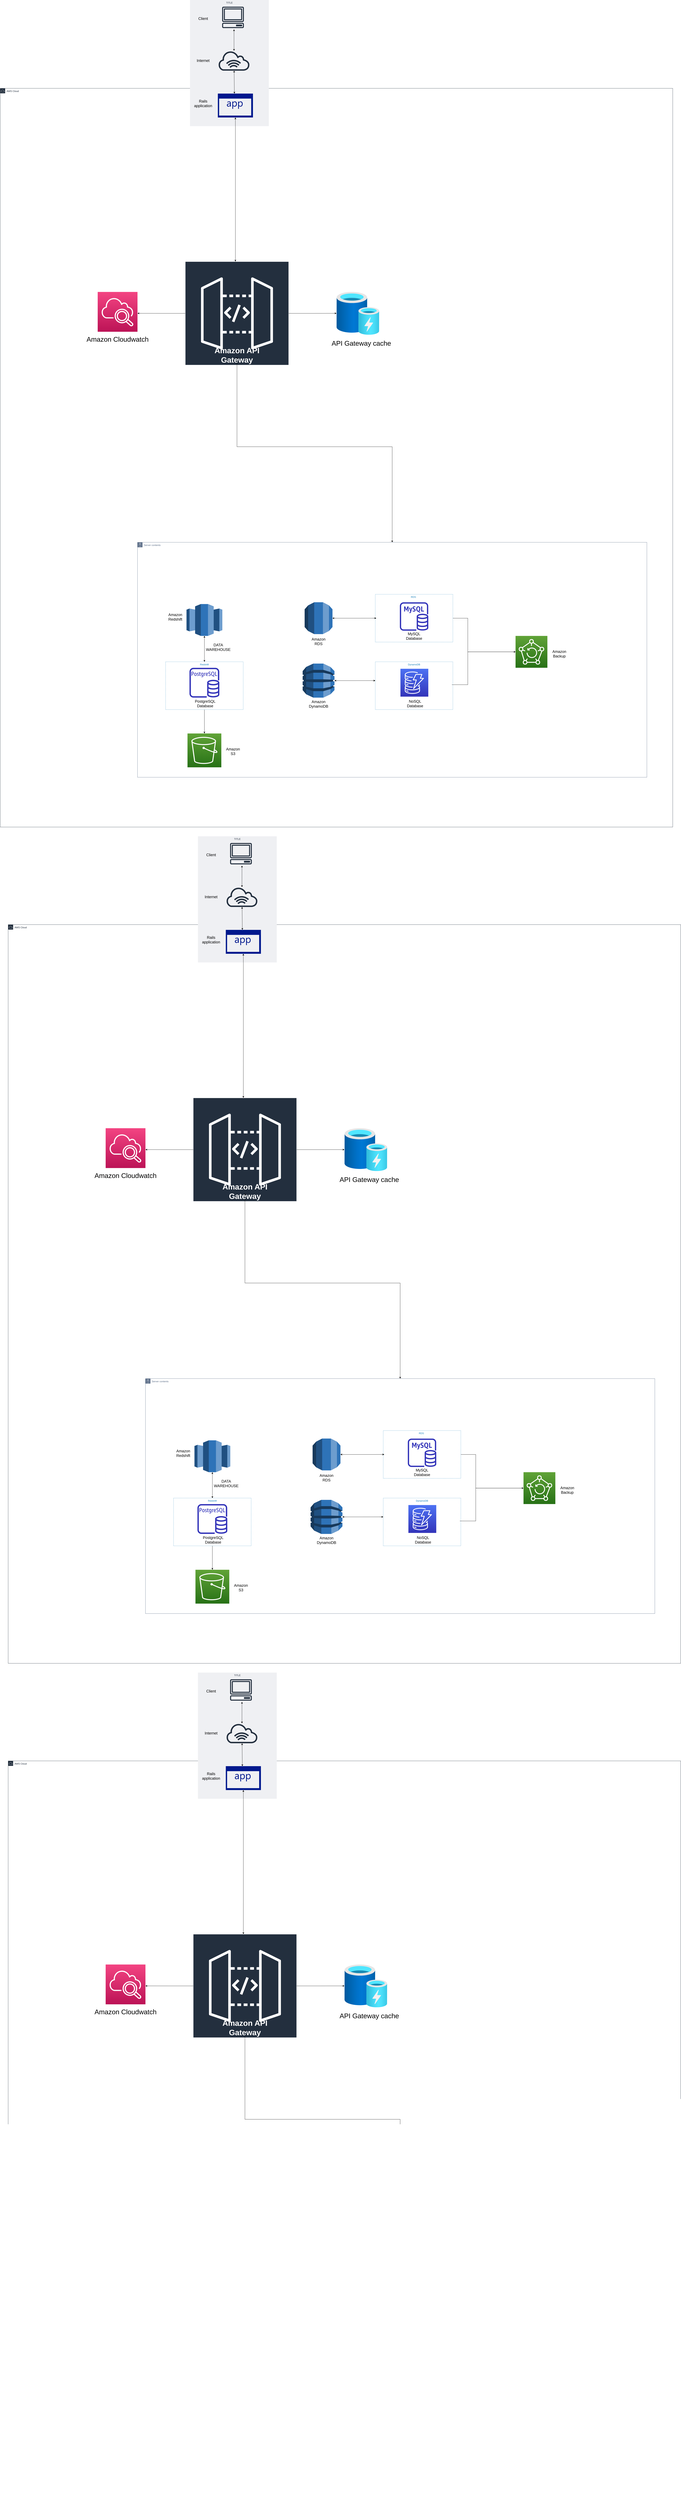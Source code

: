 <mxfile version="13.8.5" type="github"><diagram id="YaHOBKXxfVJwDkdT2YDf" name="Page-1"><mxGraphModel dx="41" dy="450" grid="1" gridSize="10" guides="1" tooltips="1" connect="1" arrows="1" fold="1" page="1" pageScale="1" pageWidth="827" pageHeight="1169" math="0" shadow="0"><root><mxCell id="0"/><mxCell id="1" parent="0"/><mxCell id="-H_PGUzMmgLZW_qs4uAF-2" value="AWS Cloud" style="points=[[0,0],[0.25,0],[0.5,0],[0.75,0],[1,0],[1,0.25],[1,0.5],[1,0.75],[1,1],[0.75,1],[0.5,1],[0.25,1],[0,1],[0,0.75],[0,0.5],[0,0.25]];outlineConnect=0;gradientColor=none;html=1;whiteSpace=wrap;fontSize=12;fontStyle=0;shape=mxgraph.aws4.group;grIcon=mxgraph.aws4.group_aws_cloud;strokeColor=#232F3E;fillColor=none;verticalAlign=top;align=left;spacingLeft=30;fontColor=#232F3E;dashed=0;" parent="1" vertex="1"><mxGeometry x="1110" y="483.65" width="3380" height="3710" as="geometry"/></mxCell><mxCell id="-H_PGUzMmgLZW_qs4uAF-3" value="" style="edgeStyle=orthogonalEdgeStyle;rounded=0;orthogonalLoop=1;jettySize=auto;html=1;startArrow=none;startFill=0;endArrow=classic;endFill=1;fontSize=39;fontColor=#FFFFFF;" parent="1" source="-H_PGUzMmgLZW_qs4uAF-5" edge="1"><mxGeometry relative="1" as="geometry"><mxPoint x="2800" y="1613.65" as="targetPoint"/></mxGeometry></mxCell><mxCell id="-H_PGUzMmgLZW_qs4uAF-4" value="" style="edgeStyle=orthogonalEdgeStyle;rounded=0;orthogonalLoop=1;jettySize=auto;html=1;startArrow=none;startFill=0;endArrow=classic;endFill=1;fontSize=39;fontColor=#FFFFFF;" parent="1" source="-H_PGUzMmgLZW_qs4uAF-5" edge="1"><mxGeometry relative="1" as="geometry"><mxPoint x="1800" y="1613.65" as="targetPoint"/></mxGeometry></mxCell><mxCell id="-H_PGUzMmgLZW_qs4uAF-5" value="Amazon API Gateway" style="outlineConnect=0;fontColor=#232F3E;gradientColor=none;strokeColor=#ffffff;fillColor=#232F3E;dashed=0;verticalLabelPosition=middle;verticalAlign=bottom;align=center;html=1;whiteSpace=wrap;fontSize=10;fontStyle=1;spacing=3;shape=mxgraph.aws4.productIcon;prIcon=mxgraph.aws4.api_gateway;" parent="1" vertex="1"><mxGeometry x="2040.06" y="1353.65" width="519.94" height="520" as="geometry"/></mxCell><mxCell id="-H_PGUzMmgLZW_qs4uAF-6" value="" style="edgeStyle=orthogonalEdgeStyle;rounded=0;orthogonalLoop=1;jettySize=auto;html=1;startArrow=classic;startFill=1;endArrow=classic;endFill=1;fontSize=19;" parent="1" target="-H_PGUzMmgLZW_qs4uAF-7" edge="1"><mxGeometry relative="1" as="geometry"><mxPoint x="2300" y="1833.65" as="sourcePoint"/><mxPoint x="2185" y="2723.65" as="targetPoint"/><Array as="points"><mxPoint x="2300" y="2283.65"/><mxPoint x="3080" y="2283.65"/></Array></mxGeometry></mxCell><mxCell id="-H_PGUzMmgLZW_qs4uAF-7" value="Server contents" style="points=[[0,0],[0.25,0],[0.5,0],[0.75,0],[1,0],[1,0.25],[1,0.5],[1,0.75],[1,1],[0.75,1],[0.5,1],[0.25,1],[0,1],[0,0.75],[0,0.5],[0,0.25]];outlineConnect=0;gradientColor=none;html=1;whiteSpace=wrap;fontSize=12;fontStyle=0;shape=mxgraph.aws4.group;grIcon=mxgraph.aws4.group_on_premise;strokeColor=#5A6C86;fillColor=none;verticalAlign=top;align=left;spacingLeft=30;fontColor=#5A6C86;dashed=0;" parent="1" vertex="1"><mxGeometry x="1800" y="2763.65" width="2560" height="1180" as="geometry"/></mxCell><mxCell id="-H_PGUzMmgLZW_qs4uAF-8" value="" style="edgeStyle=orthogonalEdgeStyle;rounded=0;orthogonalLoop=1;jettySize=auto;html=1;startArrow=none;startFill=0;endArrow=classic;endFill=1;fontSize=19;" parent="1" source="-H_PGUzMmgLZW_qs4uAF-9" edge="1"><mxGeometry relative="1" as="geometry"><mxPoint x="2136.32" y="3723.65" as="targetPoint"/></mxGeometry></mxCell><mxCell id="-H_PGUzMmgLZW_qs4uAF-9" value="Redshift" style="fillColor=none;strokeColor=#147EBA;dashed=1;verticalAlign=top;fontStyle=0;fontColor=#147EBA;" parent="1" vertex="1"><mxGeometry x="1941.32" y="3363.65" width="390" height="240" as="geometry"/></mxCell><mxCell id="-H_PGUzMmgLZW_qs4uAF-10" value="DynamoDB" style="fillColor=none;strokeColor=#147EBA;dashed=1;verticalAlign=top;fontStyle=0;fontColor=#147EBA;" parent="1" vertex="1"><mxGeometry x="2995" y="3363.65" width="390" height="240" as="geometry"/></mxCell><mxCell id="-H_PGUzMmgLZW_qs4uAF-11" value="" style="edgeStyle=orthogonalEdgeStyle;rounded=0;orthogonalLoop=1;jettySize=auto;html=1;startArrow=none;startFill=0;endArrow=none;endFill=0;fontSize=19;" parent="1" source="-H_PGUzMmgLZW_qs4uAF-12" target="-H_PGUzMmgLZW_qs4uAF-34" edge="1"><mxGeometry relative="1" as="geometry"><mxPoint x="3460" y="3313.65" as="targetPoint"/><Array as="points"><mxPoint x="3460" y="3144.65"/><mxPoint x="3460" y="3313.65"/></Array></mxGeometry></mxCell><mxCell id="-H_PGUzMmgLZW_qs4uAF-12" value="RDS  " style="fillColor=none;strokeColor=#147EBA;dashed=1;verticalAlign=top;fontStyle=0;fontColor=#147EBA;" parent="1" vertex="1"><mxGeometry x="2995" y="3024.65" width="390" height="240" as="geometry"/></mxCell><mxCell id="-H_PGUzMmgLZW_qs4uAF-13" value="TITLE" style="fillColor=#EFF0F3;strokeColor=none;dashed=0;verticalAlign=top;fontStyle=0;fontColor=#232F3D;" parent="1" vertex="1"><mxGeometry x="2063.81" y="40" width="396.19" height="633.65" as="geometry"/></mxCell><mxCell id="-H_PGUzMmgLZW_qs4uAF-14" style="edgeStyle=orthogonalEdgeStyle;rounded=0;orthogonalLoop=1;jettySize=auto;html=1;exitX=0.5;exitY=1;exitDx=0;exitDy=0;" parent="1" edge="1"><mxGeometry relative="1" as="geometry"><mxPoint x="1990" y="2457.3" as="sourcePoint"/><mxPoint x="1990" y="2457.3" as="targetPoint"/></mxGeometry></mxCell><mxCell id="-H_PGUzMmgLZW_qs4uAF-15" value="" style="outlineConnect=0;fontColor=#232F3E;gradientColor=none;fillColor=#232F3E;strokeColor=none;dashed=0;verticalLabelPosition=bottom;verticalAlign=top;align=center;html=1;fontSize=12;fontStyle=0;aspect=fixed;pointerEvents=1;shape=mxgraph.aws4.client;" parent="1" vertex="1"><mxGeometry x="2224.93" y="73.65" width="110.13" height="107.31" as="geometry"/></mxCell><mxCell id="-H_PGUzMmgLZW_qs4uAF-16" value="MySQL Database" style="text;html=1;strokeColor=none;fillColor=none;align=center;verticalAlign=middle;whiteSpace=wrap;rounded=0;fontSize=19;" parent="1" vertex="1"><mxGeometry x="3170" y="3224.65" width="40" height="20" as="geometry"/></mxCell><mxCell id="-H_PGUzMmgLZW_qs4uAF-17" value="" style="outlineConnect=0;fontColor=#232F3E;gradientColor=none;fillColor=#3334B9;strokeColor=none;dashed=0;verticalLabelPosition=bottom;verticalAlign=top;align=center;html=1;fontSize=12;fontStyle=0;aspect=fixed;pointerEvents=1;shape=mxgraph.aws4.rds_mysql_instance;" parent="1" vertex="1"><mxGeometry x="3118.5" y="3064.65" width="143" height="143" as="geometry"/></mxCell><mxCell id="-H_PGUzMmgLZW_qs4uAF-18" value="" style="outlineConnect=0;fontColor=#232F3E;gradientColor=#4D72F3;gradientDirection=north;fillColor=#3334B9;strokeColor=#ffffff;dashed=0;verticalLabelPosition=bottom;verticalAlign=top;align=center;html=1;fontSize=12;fontStyle=0;aspect=fixed;shape=mxgraph.aws4.resourceIcon;resIcon=mxgraph.aws4.dynamodb;" parent="1" vertex="1"><mxGeometry x="3121.5" y="3398.65" width="140" height="140" as="geometry"/></mxCell><mxCell id="-H_PGUzMmgLZW_qs4uAF-19" value="" style="edgeStyle=orthogonalEdgeStyle;rounded=0;orthogonalLoop=1;jettySize=auto;html=1;startArrow=classic;startFill=1;fontSize=19;" parent="1" source="-H_PGUzMmgLZW_qs4uAF-20" edge="1"><mxGeometry relative="1" as="geometry"><mxPoint x="2995" y="3458.15" as="targetPoint"/></mxGeometry></mxCell><mxCell id="-H_PGUzMmgLZW_qs4uAF-20" value="" style="outlineConnect=0;dashed=0;verticalLabelPosition=bottom;verticalAlign=top;align=center;html=1;shape=mxgraph.aws3.dynamo_db;fillColor=#2E73B8;gradientColor=none;fontSize=19;" parent="1" vertex="1"><mxGeometry x="2630" y="3372.65" width="160" height="171" as="geometry"/></mxCell><mxCell id="-H_PGUzMmgLZW_qs4uAF-21" value="PostgreSQL Database" style="text;html=1;strokeColor=none;fillColor=none;align=center;verticalAlign=middle;whiteSpace=wrap;rounded=0;fontSize=19;" parent="1" vertex="1"><mxGeometry x="2120" y="3563.65" width="40" height="20" as="geometry"/></mxCell><mxCell id="-H_PGUzMmgLZW_qs4uAF-22" value="Amazon Redshift" style="text;html=1;strokeColor=none;fillColor=none;align=center;verticalAlign=middle;whiteSpace=wrap;rounded=0;fontSize=19;" parent="1" vertex="1"><mxGeometry x="1970" y="3139.15" width="40" as="geometry"/></mxCell><mxCell id="-H_PGUzMmgLZW_qs4uAF-23" value="" style="edgeStyle=orthogonalEdgeStyle;rounded=0;orthogonalLoop=1;jettySize=auto;html=1;startArrow=classic;startFill=1;fontSize=19;entryX=0.5;entryY=0;entryDx=0;entryDy=0;" parent="1" source="-H_PGUzMmgLZW_qs4uAF-24" target="-H_PGUzMmgLZW_qs4uAF-9" edge="1"><mxGeometry relative="1" as="geometry"><Array as="points"/></mxGeometry></mxCell><mxCell id="-H_PGUzMmgLZW_qs4uAF-24" value="" style="outlineConnect=0;dashed=0;verticalLabelPosition=bottom;verticalAlign=top;align=center;html=1;shape=mxgraph.aws3.redshift;fillColor=#2E73B8;gradientColor=none;fontSize=19;" parent="1" vertex="1"><mxGeometry x="2046.32" y="3073.65" width="180" height="160" as="geometry"/></mxCell><mxCell id="-H_PGUzMmgLZW_qs4uAF-25" value="Amazon DynamoDB" style="text;html=1;strokeColor=none;fillColor=none;align=center;verticalAlign=middle;whiteSpace=wrap;rounded=0;fontSize=19;" parent="1" vertex="1"><mxGeometry x="2690" y="3559.15" width="40" height="34.5" as="geometry"/></mxCell><mxCell id="-H_PGUzMmgLZW_qs4uAF-26" value="" style="edgeStyle=orthogonalEdgeStyle;rounded=0;orthogonalLoop=1;jettySize=auto;html=1;startArrow=classic;startFill=1;fontSize=19;" parent="1" source="-H_PGUzMmgLZW_qs4uAF-27" edge="1"><mxGeometry relative="1" as="geometry"><mxPoint x="3000" y="3144.65" as="targetPoint"/></mxGeometry></mxCell><mxCell id="-H_PGUzMmgLZW_qs4uAF-27" value="" style="outlineConnect=0;dashed=0;verticalLabelPosition=bottom;verticalAlign=top;align=center;html=1;shape=mxgraph.aws3.rds;fillColor=#2E73B8;gradientColor=none;fontSize=19;" parent="1" vertex="1"><mxGeometry x="2640" y="3064.65" width="140" height="160" as="geometry"/></mxCell><mxCell id="-H_PGUzMmgLZW_qs4uAF-28" value="Amazon RDS" style="text;html=1;strokeColor=none;fillColor=none;align=center;verticalAlign=middle;whiteSpace=wrap;rounded=0;fontSize=19;" parent="1" vertex="1"><mxGeometry x="2690" y="3244.65" width="40" height="34.5" as="geometry"/></mxCell><mxCell id="-H_PGUzMmgLZW_qs4uAF-29" value="" style="outlineConnect=0;fontColor=#232F3E;gradientColor=none;fillColor=#3334B9;strokeColor=none;dashed=0;verticalLabelPosition=bottom;verticalAlign=top;align=center;html=1;fontSize=12;fontStyle=0;aspect=fixed;pointerEvents=1;shape=mxgraph.aws4.rds_postgresql_instance;" parent="1" vertex="1"><mxGeometry x="2061.32" y="3393.65" width="150" height="150" as="geometry"/></mxCell><mxCell id="-H_PGUzMmgLZW_qs4uAF-30" value="NoSQL Database" style="text;html=1;strokeColor=none;fillColor=none;align=center;verticalAlign=middle;whiteSpace=wrap;rounded=0;fontSize=19;" parent="1" vertex="1"><mxGeometry x="3175" y="3563.65" width="40" height="20" as="geometry"/></mxCell><mxCell id="-H_PGUzMmgLZW_qs4uAF-31" style="edgeStyle=orthogonalEdgeStyle;rounded=0;orthogonalLoop=1;jettySize=auto;html=1;exitX=0.5;exitY=1;exitDx=0;exitDy=0;startArrow=classic;startFill=1;fontSize=19;" parent="1" source="-H_PGUzMmgLZW_qs4uAF-28" target="-H_PGUzMmgLZW_qs4uAF-28" edge="1"><mxGeometry relative="1" as="geometry"/></mxCell><mxCell id="-H_PGUzMmgLZW_qs4uAF-32" value="DATA WAREHOUSE" style="text;html=1;strokeColor=none;fillColor=none;align=center;verticalAlign=middle;whiteSpace=wrap;rounded=0;fontSize=19;" parent="1" vertex="1"><mxGeometry x="2186.32" y="3280.9" width="40" height="20" as="geometry"/></mxCell><mxCell id="-H_PGUzMmgLZW_qs4uAF-33" value="" style="edgeStyle=orthogonalEdgeStyle;rounded=0;orthogonalLoop=1;jettySize=auto;html=1;startArrow=classic;startFill=1;fontSize=19;endArrow=none;endFill=0;" parent="1" source="-H_PGUzMmgLZW_qs4uAF-34" edge="1"><mxGeometry relative="1" as="geometry"><mxPoint x="3380" y="3478.65" as="targetPoint"/><Array as="points"><mxPoint x="3460" y="3313.65"/><mxPoint x="3460" y="3478.65"/></Array></mxGeometry></mxCell><mxCell id="-H_PGUzMmgLZW_qs4uAF-34" value="" style="outlineConnect=0;fontColor=#232F3E;gradientColor=#60A337;gradientDirection=north;fillColor=#277116;strokeColor=#ffffff;dashed=0;verticalLabelPosition=bottom;verticalAlign=top;align=center;html=1;fontSize=12;fontStyle=0;aspect=fixed;shape=mxgraph.aws4.resourceIcon;resIcon=mxgraph.aws4.backup;" parent="1" vertex="1"><mxGeometry x="3700" y="3233.65" width="160" height="160" as="geometry"/></mxCell><mxCell id="-H_PGUzMmgLZW_qs4uAF-35" value="" style="outlineConnect=0;fontColor=#232F3E;gradientColor=#60A337;gradientDirection=north;fillColor=#277116;strokeColor=#ffffff;dashed=0;verticalLabelPosition=bottom;verticalAlign=top;align=center;html=1;fontSize=12;fontStyle=0;aspect=fixed;shape=mxgraph.aws4.resourceIcon;resIcon=mxgraph.aws4.s3;" parent="1" vertex="1"><mxGeometry x="2051.32" y="3723.65" width="170" height="170" as="geometry"/></mxCell><mxCell id="-H_PGUzMmgLZW_qs4uAF-36" value="Amazon Backup" style="text;html=1;strokeColor=none;fillColor=none;align=center;verticalAlign=middle;whiteSpace=wrap;rounded=0;fontSize=19;" parent="1" vertex="1"><mxGeometry x="3900" y="3313.65" width="40" height="20" as="geometry"/></mxCell><mxCell id="-H_PGUzMmgLZW_qs4uAF-37" value="Amazon S3" style="text;html=1;strokeColor=none;fillColor=none;align=center;verticalAlign=middle;whiteSpace=wrap;rounded=0;fontSize=19;" parent="1" vertex="1"><mxGeometry x="2260" y="3803.65" width="40" height="20" as="geometry"/></mxCell><mxCell id="-H_PGUzMmgLZW_qs4uAF-38" style="edgeStyle=orthogonalEdgeStyle;rounded=0;orthogonalLoop=1;jettySize=auto;html=1;exitX=0.5;exitY=1;exitDx=0;exitDy=0;startArrow=none;startFill=0;endArrow=classic;endFill=1;fontSize=19;" parent="1" source="-H_PGUzMmgLZW_qs4uAF-37" target="-H_PGUzMmgLZW_qs4uAF-37" edge="1"><mxGeometry relative="1" as="geometry"/></mxCell><mxCell id="-H_PGUzMmgLZW_qs4uAF-39" value="Client" style="text;html=1;strokeColor=none;fillColor=none;align=center;verticalAlign=middle;whiteSpace=wrap;rounded=0;fontSize=19;" parent="1" vertex="1"><mxGeometry x="2110" y="123.65" width="40" height="20" as="geometry"/></mxCell><mxCell id="-H_PGUzMmgLZW_qs4uAF-40" style="edgeStyle=orthogonalEdgeStyle;rounded=0;orthogonalLoop=1;jettySize=auto;html=1;exitX=0.5;exitY=1;exitDx=0;exitDy=0;" parent="1" source="-H_PGUzMmgLZW_qs4uAF-39" target="-H_PGUzMmgLZW_qs4uAF-39" edge="1"><mxGeometry relative="1" as="geometry"/></mxCell><mxCell id="-H_PGUzMmgLZW_qs4uAF-41" value="" style="edgeStyle=orthogonalEdgeStyle;rounded=0;orthogonalLoop=1;jettySize=auto;html=1;startArrow=classic;startFill=1;endArrow=classic;endFill=1;fontSize=19;" parent="1" source="-H_PGUzMmgLZW_qs4uAF-42" edge="1"><mxGeometry relative="1" as="geometry"><mxPoint x="2292" y="1353.65" as="targetPoint"/></mxGeometry></mxCell><mxCell id="-H_PGUzMmgLZW_qs4uAF-42" value="" style="aspect=fixed;pointerEvents=1;shadow=0;dashed=0;html=1;strokeColor=none;labelPosition=center;verticalLabelPosition=bottom;verticalAlign=top;align=center;fillColor=#00188D;shape=mxgraph.mscae.enterprise.application" parent="1" vertex="1"><mxGeometry x="2203.81" y="510" width="176.47" height="120" as="geometry"/></mxCell><mxCell id="-H_PGUzMmgLZW_qs4uAF-43" value="" style="outlineConnect=0;fontColor=#232F3E;gradientColor=none;fillColor=#232F3E;strokeColor=none;dashed=0;verticalLabelPosition=bottom;verticalAlign=top;align=center;html=1;fontSize=12;fontStyle=0;aspect=fixed;pointerEvents=1;shape=mxgraph.aws4.internet_alt1;" parent="1" vertex="1"><mxGeometry x="2203.81" y="295" width="162.51" height="100" as="geometry"/></mxCell><mxCell id="-H_PGUzMmgLZW_qs4uAF-44" value="" style="endArrow=classic;startArrow=classic;html=1;fontSize=19;" parent="1" source="-H_PGUzMmgLZW_qs4uAF-43" edge="1"><mxGeometry width="50" height="50" relative="1" as="geometry"><mxPoint x="2220" y="260" as="sourcePoint"/><mxPoint x="2285.065" y="187.31" as="targetPoint"/></mxGeometry></mxCell><mxCell id="-H_PGUzMmgLZW_qs4uAF-45" value="" style="endArrow=classic;startArrow=classic;html=1;fontSize=19;" parent="1" target="-H_PGUzMmgLZW_qs4uAF-43" edge="1"><mxGeometry width="50" height="50" relative="1" as="geometry"><mxPoint x="2287" y="510" as="sourcePoint"/><mxPoint x="2310" y="420" as="targetPoint"/></mxGeometry></mxCell><mxCell id="-H_PGUzMmgLZW_qs4uAF-46" value="Internet" style="text;html=1;strokeColor=none;fillColor=none;align=center;verticalAlign=middle;whiteSpace=wrap;rounded=0;fontSize=19;" parent="1" vertex="1"><mxGeometry x="2110" y="335" width="40" height="20" as="geometry"/></mxCell><mxCell id="-H_PGUzMmgLZW_qs4uAF-47" value="Rails application" style="text;html=1;strokeColor=none;fillColor=none;align=center;verticalAlign=middle;whiteSpace=wrap;rounded=0;fontSize=19;" parent="1" vertex="1"><mxGeometry x="2110" y="550" width="40" height="20" as="geometry"/></mxCell><mxCell id="-H_PGUzMmgLZW_qs4uAF-48" value="Amazon API Gateway" style="text;html=1;align=center;verticalAlign=middle;whiteSpace=wrap;rounded=0;fontSize=39;fontStyle=1;fontColor=#FFFFFF;" parent="1" vertex="1"><mxGeometry x="2120" y="1813.65" width="360" height="20" as="geometry"/></mxCell><mxCell id="-H_PGUzMmgLZW_qs4uAF-49" value="" style="aspect=fixed;html=1;points=[];align=center;image;fontSize=12;image=img/lib/azure2/general/Cache.svg;" parent="1" vertex="1"><mxGeometry x="2800" y="1506.15" width="215" height="215" as="geometry"/></mxCell><mxCell id="-H_PGUzMmgLZW_qs4uAF-50" value="" style="outlineConnect=0;fontColor=#232F3E;gradientColor=#F34482;gradientDirection=north;fillColor=#BC1356;strokeColor=#ffffff;dashed=0;verticalLabelPosition=bottom;verticalAlign=top;align=center;html=1;fontSize=12;fontStyle=0;aspect=fixed;shape=mxgraph.aws4.resourceIcon;resIcon=mxgraph.aws4.cloudwatch_2;" parent="1" vertex="1"><mxGeometry x="1600" y="1506.15" width="200" height="200" as="geometry"/></mxCell><mxCell id="-H_PGUzMmgLZW_qs4uAF-51" value="&lt;font color=&quot;#000000&quot; style=&quot;font-size: 34px;&quot;&gt;API Gateway cache&lt;/font&gt;" style="text;html=1;strokeColor=none;fillColor=none;align=center;verticalAlign=middle;whiteSpace=wrap;rounded=0;fontSize=34;fontColor=#FFFFFF;" parent="1" vertex="1"><mxGeometry x="2760" y="1753.65" width="330" height="20" as="geometry"/></mxCell><mxCell id="-H_PGUzMmgLZW_qs4uAF-52" value="&lt;font color=&quot;#000000&quot;&gt;Amazon Cloudwatch&lt;/font&gt;" style="text;html=1;strokeColor=none;fillColor=none;align=center;verticalAlign=middle;whiteSpace=wrap;rounded=0;fontSize=34;fontColor=#FFFFFF;" parent="1" vertex="1"><mxGeometry x="1535" y="1733.65" width="330" height="20" as="geometry"/></mxCell><mxCell id="-H_PGUzMmgLZW_qs4uAF-53" value="AWS Cloud" style="points=[[0,0],[0.25,0],[0.5,0],[0.75,0],[1,0],[1,0.25],[1,0.5],[1,0.75],[1,1],[0.75,1],[0.5,1],[0.25,1],[0,1],[0,0.75],[0,0.5],[0,0.25]];outlineConnect=0;gradientColor=none;html=1;whiteSpace=wrap;fontSize=12;fontStyle=0;shape=mxgraph.aws4.group;grIcon=mxgraph.aws4.group_aws_cloud;strokeColor=#232F3E;fillColor=none;verticalAlign=top;align=left;spacingLeft=30;fontColor=#232F3E;dashed=0;" parent="1" vertex="1"><mxGeometry x="1150" y="4683.65" width="3380" height="3710" as="geometry"/></mxCell><mxCell id="-H_PGUzMmgLZW_qs4uAF-54" value="" style="edgeStyle=orthogonalEdgeStyle;rounded=0;orthogonalLoop=1;jettySize=auto;html=1;startArrow=none;startFill=0;endArrow=classic;endFill=1;fontSize=39;fontColor=#FFFFFF;" parent="1" source="-H_PGUzMmgLZW_qs4uAF-56" edge="1"><mxGeometry relative="1" as="geometry"><mxPoint x="2840" y="5813.65" as="targetPoint"/></mxGeometry></mxCell><mxCell id="-H_PGUzMmgLZW_qs4uAF-55" value="" style="edgeStyle=orthogonalEdgeStyle;rounded=0;orthogonalLoop=1;jettySize=auto;html=1;startArrow=none;startFill=0;endArrow=classic;endFill=1;fontSize=39;fontColor=#FFFFFF;" parent="1" source="-H_PGUzMmgLZW_qs4uAF-56" edge="1"><mxGeometry relative="1" as="geometry"><mxPoint x="1840" y="5813.65" as="targetPoint"/></mxGeometry></mxCell><mxCell id="-H_PGUzMmgLZW_qs4uAF-56" value="Amazon API Gateway" style="outlineConnect=0;fontColor=#232F3E;gradientColor=none;strokeColor=#ffffff;fillColor=#232F3E;dashed=0;verticalLabelPosition=middle;verticalAlign=bottom;align=center;html=1;whiteSpace=wrap;fontSize=10;fontStyle=1;spacing=3;shape=mxgraph.aws4.productIcon;prIcon=mxgraph.aws4.api_gateway;" parent="1" vertex="1"><mxGeometry x="2080.06" y="5553.65" width="519.94" height="520" as="geometry"/></mxCell><mxCell id="-H_PGUzMmgLZW_qs4uAF-57" value="" style="edgeStyle=orthogonalEdgeStyle;rounded=0;orthogonalLoop=1;jettySize=auto;html=1;startArrow=classic;startFill=1;endArrow=classic;endFill=1;fontSize=19;" parent="1" target="-H_PGUzMmgLZW_qs4uAF-58" edge="1"><mxGeometry relative="1" as="geometry"><mxPoint x="2340" y="6033.65" as="sourcePoint"/><mxPoint x="2225" y="6923.65" as="targetPoint"/><Array as="points"><mxPoint x="2340" y="6483.65"/><mxPoint x="3120" y="6483.65"/></Array></mxGeometry></mxCell><mxCell id="-H_PGUzMmgLZW_qs4uAF-58" value="Server contents" style="points=[[0,0],[0.25,0],[0.5,0],[0.75,0],[1,0],[1,0.25],[1,0.5],[1,0.75],[1,1],[0.75,1],[0.5,1],[0.25,1],[0,1],[0,0.75],[0,0.5],[0,0.25]];outlineConnect=0;gradientColor=none;html=1;whiteSpace=wrap;fontSize=12;fontStyle=0;shape=mxgraph.aws4.group;grIcon=mxgraph.aws4.group_on_premise;strokeColor=#5A6C86;fillColor=none;verticalAlign=top;align=left;spacingLeft=30;fontColor=#5A6C86;dashed=0;" parent="1" vertex="1"><mxGeometry x="1840" y="6963.65" width="2560" height="1180" as="geometry"/></mxCell><mxCell id="-H_PGUzMmgLZW_qs4uAF-59" value="" style="edgeStyle=orthogonalEdgeStyle;rounded=0;orthogonalLoop=1;jettySize=auto;html=1;startArrow=none;startFill=0;endArrow=classic;endFill=1;fontSize=19;" parent="1" source="-H_PGUzMmgLZW_qs4uAF-60" edge="1"><mxGeometry relative="1" as="geometry"><mxPoint x="2176.32" y="7923.65" as="targetPoint"/></mxGeometry></mxCell><mxCell id="-H_PGUzMmgLZW_qs4uAF-60" value="Redshift" style="fillColor=none;strokeColor=#147EBA;dashed=1;verticalAlign=top;fontStyle=0;fontColor=#147EBA;" parent="1" vertex="1"><mxGeometry x="1981.32" y="7563.65" width="390" height="240" as="geometry"/></mxCell><mxCell id="-H_PGUzMmgLZW_qs4uAF-61" value="DynamoDB" style="fillColor=none;strokeColor=#147EBA;dashed=1;verticalAlign=top;fontStyle=0;fontColor=#147EBA;" parent="1" vertex="1"><mxGeometry x="3035" y="7563.65" width="390" height="240" as="geometry"/></mxCell><mxCell id="-H_PGUzMmgLZW_qs4uAF-62" value="" style="edgeStyle=orthogonalEdgeStyle;rounded=0;orthogonalLoop=1;jettySize=auto;html=1;startArrow=none;startFill=0;endArrow=none;endFill=0;fontSize=19;" parent="1" source="-H_PGUzMmgLZW_qs4uAF-63" target="-H_PGUzMmgLZW_qs4uAF-85" edge="1"><mxGeometry relative="1" as="geometry"><mxPoint x="3500" y="7513.65" as="targetPoint"/><Array as="points"><mxPoint x="3500" y="7344.65"/><mxPoint x="3500" y="7513.65"/></Array></mxGeometry></mxCell><mxCell id="-H_PGUzMmgLZW_qs4uAF-63" value="RDS  " style="fillColor=none;strokeColor=#147EBA;dashed=1;verticalAlign=top;fontStyle=0;fontColor=#147EBA;" parent="1" vertex="1"><mxGeometry x="3035" y="7224.65" width="390" height="240" as="geometry"/></mxCell><mxCell id="-H_PGUzMmgLZW_qs4uAF-64" value="TITLE" style="fillColor=#EFF0F3;strokeColor=none;dashed=0;verticalAlign=top;fontStyle=0;fontColor=#232F3D;" parent="1" vertex="1"><mxGeometry x="2103.81" y="4240" width="396.19" height="633.65" as="geometry"/></mxCell><mxCell id="-H_PGUzMmgLZW_qs4uAF-65" style="edgeStyle=orthogonalEdgeStyle;rounded=0;orthogonalLoop=1;jettySize=auto;html=1;exitX=0.5;exitY=1;exitDx=0;exitDy=0;" parent="1" edge="1"><mxGeometry relative="1" as="geometry"><mxPoint x="2030" y="6657.3" as="sourcePoint"/><mxPoint x="2030" y="6657.3" as="targetPoint"/></mxGeometry></mxCell><mxCell id="-H_PGUzMmgLZW_qs4uAF-66" value="" style="outlineConnect=0;fontColor=#232F3E;gradientColor=none;fillColor=#232F3E;strokeColor=none;dashed=0;verticalLabelPosition=bottom;verticalAlign=top;align=center;html=1;fontSize=12;fontStyle=0;aspect=fixed;pointerEvents=1;shape=mxgraph.aws4.client;" parent="1" vertex="1"><mxGeometry x="2264.93" y="4273.65" width="110.13" height="107.31" as="geometry"/></mxCell><mxCell id="-H_PGUzMmgLZW_qs4uAF-67" value="MySQL Database" style="text;html=1;strokeColor=none;fillColor=none;align=center;verticalAlign=middle;whiteSpace=wrap;rounded=0;fontSize=19;" parent="1" vertex="1"><mxGeometry x="3210" y="7424.65" width="40" height="20" as="geometry"/></mxCell><mxCell id="-H_PGUzMmgLZW_qs4uAF-68" value="" style="outlineConnect=0;fontColor=#232F3E;gradientColor=none;fillColor=#3334B9;strokeColor=none;dashed=0;verticalLabelPosition=bottom;verticalAlign=top;align=center;html=1;fontSize=12;fontStyle=0;aspect=fixed;pointerEvents=1;shape=mxgraph.aws4.rds_mysql_instance;" parent="1" vertex="1"><mxGeometry x="3158.5" y="7264.65" width="143" height="143" as="geometry"/></mxCell><mxCell id="-H_PGUzMmgLZW_qs4uAF-69" value="" style="outlineConnect=0;fontColor=#232F3E;gradientColor=#4D72F3;gradientDirection=north;fillColor=#3334B9;strokeColor=#ffffff;dashed=0;verticalLabelPosition=bottom;verticalAlign=top;align=center;html=1;fontSize=12;fontStyle=0;aspect=fixed;shape=mxgraph.aws4.resourceIcon;resIcon=mxgraph.aws4.dynamodb;" parent="1" vertex="1"><mxGeometry x="3161.5" y="7598.65" width="140" height="140" as="geometry"/></mxCell><mxCell id="-H_PGUzMmgLZW_qs4uAF-70" value="" style="edgeStyle=orthogonalEdgeStyle;rounded=0;orthogonalLoop=1;jettySize=auto;html=1;startArrow=classic;startFill=1;fontSize=19;" parent="1" source="-H_PGUzMmgLZW_qs4uAF-71" edge="1"><mxGeometry relative="1" as="geometry"><mxPoint x="3035" y="7658.15" as="targetPoint"/></mxGeometry></mxCell><mxCell id="-H_PGUzMmgLZW_qs4uAF-71" value="" style="outlineConnect=0;dashed=0;verticalLabelPosition=bottom;verticalAlign=top;align=center;html=1;shape=mxgraph.aws3.dynamo_db;fillColor=#2E73B8;gradientColor=none;fontSize=19;" parent="1" vertex="1"><mxGeometry x="2670" y="7572.65" width="160" height="171" as="geometry"/></mxCell><mxCell id="-H_PGUzMmgLZW_qs4uAF-72" value="PostgreSQL Database" style="text;html=1;strokeColor=none;fillColor=none;align=center;verticalAlign=middle;whiteSpace=wrap;rounded=0;fontSize=19;" parent="1" vertex="1"><mxGeometry x="2160" y="7763.65" width="40" height="20" as="geometry"/></mxCell><mxCell id="-H_PGUzMmgLZW_qs4uAF-73" value="Amazon Redshift" style="text;html=1;strokeColor=none;fillColor=none;align=center;verticalAlign=middle;whiteSpace=wrap;rounded=0;fontSize=19;" parent="1" vertex="1"><mxGeometry x="2010" y="7339.15" width="40" as="geometry"/></mxCell><mxCell id="-H_PGUzMmgLZW_qs4uAF-74" value="" style="edgeStyle=orthogonalEdgeStyle;rounded=0;orthogonalLoop=1;jettySize=auto;html=1;startArrow=classic;startFill=1;fontSize=19;entryX=0.5;entryY=0;entryDx=0;entryDy=0;" parent="1" source="-H_PGUzMmgLZW_qs4uAF-75" target="-H_PGUzMmgLZW_qs4uAF-60" edge="1"><mxGeometry relative="1" as="geometry"><Array as="points"/></mxGeometry></mxCell><mxCell id="-H_PGUzMmgLZW_qs4uAF-75" value="" style="outlineConnect=0;dashed=0;verticalLabelPosition=bottom;verticalAlign=top;align=center;html=1;shape=mxgraph.aws3.redshift;fillColor=#2E73B8;gradientColor=none;fontSize=19;" parent="1" vertex="1"><mxGeometry x="2086.32" y="7273.65" width="180" height="160" as="geometry"/></mxCell><mxCell id="-H_PGUzMmgLZW_qs4uAF-76" value="Amazon DynamoDB" style="text;html=1;strokeColor=none;fillColor=none;align=center;verticalAlign=middle;whiteSpace=wrap;rounded=0;fontSize=19;" parent="1" vertex="1"><mxGeometry x="2730" y="7759.15" width="40" height="34.5" as="geometry"/></mxCell><mxCell id="-H_PGUzMmgLZW_qs4uAF-77" value="" style="edgeStyle=orthogonalEdgeStyle;rounded=0;orthogonalLoop=1;jettySize=auto;html=1;startArrow=classic;startFill=1;fontSize=19;" parent="1" source="-H_PGUzMmgLZW_qs4uAF-78" edge="1"><mxGeometry relative="1" as="geometry"><mxPoint x="3040" y="7344.65" as="targetPoint"/></mxGeometry></mxCell><mxCell id="-H_PGUzMmgLZW_qs4uAF-78" value="" style="outlineConnect=0;dashed=0;verticalLabelPosition=bottom;verticalAlign=top;align=center;html=1;shape=mxgraph.aws3.rds;fillColor=#2E73B8;gradientColor=none;fontSize=19;" parent="1" vertex="1"><mxGeometry x="2680" y="7264.65" width="140" height="160" as="geometry"/></mxCell><mxCell id="-H_PGUzMmgLZW_qs4uAF-79" value="Amazon RDS" style="text;html=1;strokeColor=none;fillColor=none;align=center;verticalAlign=middle;whiteSpace=wrap;rounded=0;fontSize=19;" parent="1" vertex="1"><mxGeometry x="2730" y="7444.65" width="40" height="34.5" as="geometry"/></mxCell><mxCell id="-H_PGUzMmgLZW_qs4uAF-80" value="" style="outlineConnect=0;fontColor=#232F3E;gradientColor=none;fillColor=#3334B9;strokeColor=none;dashed=0;verticalLabelPosition=bottom;verticalAlign=top;align=center;html=1;fontSize=12;fontStyle=0;aspect=fixed;pointerEvents=1;shape=mxgraph.aws4.rds_postgresql_instance;" parent="1" vertex="1"><mxGeometry x="2101.32" y="7593.65" width="150" height="150" as="geometry"/></mxCell><mxCell id="-H_PGUzMmgLZW_qs4uAF-81" value="NoSQL Database" style="text;html=1;strokeColor=none;fillColor=none;align=center;verticalAlign=middle;whiteSpace=wrap;rounded=0;fontSize=19;" parent="1" vertex="1"><mxGeometry x="3215" y="7763.65" width="40" height="20" as="geometry"/></mxCell><mxCell id="-H_PGUzMmgLZW_qs4uAF-82" style="edgeStyle=orthogonalEdgeStyle;rounded=0;orthogonalLoop=1;jettySize=auto;html=1;exitX=0.5;exitY=1;exitDx=0;exitDy=0;startArrow=classic;startFill=1;fontSize=19;" parent="1" source="-H_PGUzMmgLZW_qs4uAF-79" target="-H_PGUzMmgLZW_qs4uAF-79" edge="1"><mxGeometry relative="1" as="geometry"/></mxCell><mxCell id="-H_PGUzMmgLZW_qs4uAF-83" value="DATA WAREHOUSE" style="text;html=1;strokeColor=none;fillColor=none;align=center;verticalAlign=middle;whiteSpace=wrap;rounded=0;fontSize=19;" parent="1" vertex="1"><mxGeometry x="2226.32" y="7480.9" width="40" height="20" as="geometry"/></mxCell><mxCell id="-H_PGUzMmgLZW_qs4uAF-84" value="" style="edgeStyle=orthogonalEdgeStyle;rounded=0;orthogonalLoop=1;jettySize=auto;html=1;startArrow=classic;startFill=1;fontSize=19;endArrow=none;endFill=0;" parent="1" source="-H_PGUzMmgLZW_qs4uAF-85" edge="1"><mxGeometry relative="1" as="geometry"><mxPoint x="3420" y="7678.65" as="targetPoint"/><Array as="points"><mxPoint x="3500" y="7513.65"/><mxPoint x="3500" y="7678.65"/></Array></mxGeometry></mxCell><mxCell id="-H_PGUzMmgLZW_qs4uAF-85" value="" style="outlineConnect=0;fontColor=#232F3E;gradientColor=#60A337;gradientDirection=north;fillColor=#277116;strokeColor=#ffffff;dashed=0;verticalLabelPosition=bottom;verticalAlign=top;align=center;html=1;fontSize=12;fontStyle=0;aspect=fixed;shape=mxgraph.aws4.resourceIcon;resIcon=mxgraph.aws4.backup;" parent="1" vertex="1"><mxGeometry x="3740" y="7433.65" width="160" height="160" as="geometry"/></mxCell><mxCell id="-H_PGUzMmgLZW_qs4uAF-86" value="" style="outlineConnect=0;fontColor=#232F3E;gradientColor=#60A337;gradientDirection=north;fillColor=#277116;strokeColor=#ffffff;dashed=0;verticalLabelPosition=bottom;verticalAlign=top;align=center;html=1;fontSize=12;fontStyle=0;aspect=fixed;shape=mxgraph.aws4.resourceIcon;resIcon=mxgraph.aws4.s3;" parent="1" vertex="1"><mxGeometry x="2091.32" y="7923.65" width="170" height="170" as="geometry"/></mxCell><mxCell id="-H_PGUzMmgLZW_qs4uAF-87" value="Amazon Backup" style="text;html=1;strokeColor=none;fillColor=none;align=center;verticalAlign=middle;whiteSpace=wrap;rounded=0;fontSize=19;" parent="1" vertex="1"><mxGeometry x="3940" y="7513.65" width="40" height="20" as="geometry"/></mxCell><mxCell id="-H_PGUzMmgLZW_qs4uAF-88" value="Amazon S3" style="text;html=1;strokeColor=none;fillColor=none;align=center;verticalAlign=middle;whiteSpace=wrap;rounded=0;fontSize=19;" parent="1" vertex="1"><mxGeometry x="2300" y="8003.65" width="40" height="20" as="geometry"/></mxCell><mxCell id="-H_PGUzMmgLZW_qs4uAF-89" style="edgeStyle=orthogonalEdgeStyle;rounded=0;orthogonalLoop=1;jettySize=auto;html=1;exitX=0.5;exitY=1;exitDx=0;exitDy=0;startArrow=none;startFill=0;endArrow=classic;endFill=1;fontSize=19;" parent="1" source="-H_PGUzMmgLZW_qs4uAF-88" target="-H_PGUzMmgLZW_qs4uAF-88" edge="1"><mxGeometry relative="1" as="geometry"/></mxCell><mxCell id="-H_PGUzMmgLZW_qs4uAF-90" value="Client" style="text;html=1;strokeColor=none;fillColor=none;align=center;verticalAlign=middle;whiteSpace=wrap;rounded=0;fontSize=19;" parent="1" vertex="1"><mxGeometry x="2150" y="4323.65" width="40" height="20" as="geometry"/></mxCell><mxCell id="-H_PGUzMmgLZW_qs4uAF-91" style="edgeStyle=orthogonalEdgeStyle;rounded=0;orthogonalLoop=1;jettySize=auto;html=1;exitX=0.5;exitY=1;exitDx=0;exitDy=0;" parent="1" source="-H_PGUzMmgLZW_qs4uAF-90" target="-H_PGUzMmgLZW_qs4uAF-90" edge="1"><mxGeometry relative="1" as="geometry"/></mxCell><mxCell id="-H_PGUzMmgLZW_qs4uAF-92" value="" style="edgeStyle=orthogonalEdgeStyle;rounded=0;orthogonalLoop=1;jettySize=auto;html=1;startArrow=classic;startFill=1;endArrow=classic;endFill=1;fontSize=19;" parent="1" source="-H_PGUzMmgLZW_qs4uAF-93" edge="1"><mxGeometry relative="1" as="geometry"><mxPoint x="2332" y="5553.65" as="targetPoint"/></mxGeometry></mxCell><mxCell id="-H_PGUzMmgLZW_qs4uAF-93" value="" style="aspect=fixed;pointerEvents=1;shadow=0;dashed=0;html=1;strokeColor=none;labelPosition=center;verticalLabelPosition=bottom;verticalAlign=top;align=center;fillColor=#00188D;shape=mxgraph.mscae.enterprise.application" parent="1" vertex="1"><mxGeometry x="2243.81" y="4710" width="176.47" height="120" as="geometry"/></mxCell><mxCell id="-H_PGUzMmgLZW_qs4uAF-94" value="" style="outlineConnect=0;fontColor=#232F3E;gradientColor=none;fillColor=#232F3E;strokeColor=none;dashed=0;verticalLabelPosition=bottom;verticalAlign=top;align=center;html=1;fontSize=12;fontStyle=0;aspect=fixed;pointerEvents=1;shape=mxgraph.aws4.internet_alt1;" parent="1" vertex="1"><mxGeometry x="2243.81" y="4495" width="162.51" height="100" as="geometry"/></mxCell><mxCell id="-H_PGUzMmgLZW_qs4uAF-95" value="" style="endArrow=classic;startArrow=classic;html=1;fontSize=19;" parent="1" source="-H_PGUzMmgLZW_qs4uAF-94" edge="1"><mxGeometry width="50" height="50" relative="1" as="geometry"><mxPoint x="2260" y="4460" as="sourcePoint"/><mxPoint x="2325.065" y="4387.31" as="targetPoint"/></mxGeometry></mxCell><mxCell id="-H_PGUzMmgLZW_qs4uAF-96" value="" style="endArrow=classic;startArrow=classic;html=1;fontSize=19;" parent="1" target="-H_PGUzMmgLZW_qs4uAF-94" edge="1"><mxGeometry width="50" height="50" relative="1" as="geometry"><mxPoint x="2327" y="4710" as="sourcePoint"/><mxPoint x="2350" y="4620" as="targetPoint"/></mxGeometry></mxCell><mxCell id="-H_PGUzMmgLZW_qs4uAF-97" value="Internet" style="text;html=1;strokeColor=none;fillColor=none;align=center;verticalAlign=middle;whiteSpace=wrap;rounded=0;fontSize=19;" parent="1" vertex="1"><mxGeometry x="2150" y="4535" width="40" height="20" as="geometry"/></mxCell><mxCell id="-H_PGUzMmgLZW_qs4uAF-98" value="Rails application" style="text;html=1;strokeColor=none;fillColor=none;align=center;verticalAlign=middle;whiteSpace=wrap;rounded=0;fontSize=19;" parent="1" vertex="1"><mxGeometry x="2150" y="4750" width="40" height="20" as="geometry"/></mxCell><mxCell id="-H_PGUzMmgLZW_qs4uAF-99" value="Amazon API Gateway" style="text;html=1;align=center;verticalAlign=middle;whiteSpace=wrap;rounded=0;fontSize=39;fontStyle=1;fontColor=#FFFFFF;" parent="1" vertex="1"><mxGeometry x="2160" y="6013.65" width="360" height="20" as="geometry"/></mxCell><mxCell id="-H_PGUzMmgLZW_qs4uAF-100" value="" style="aspect=fixed;html=1;points=[];align=center;image;fontSize=12;image=img/lib/azure2/general/Cache.svg;" parent="1" vertex="1"><mxGeometry x="2840" y="5706.15" width="215" height="215" as="geometry"/></mxCell><mxCell id="-H_PGUzMmgLZW_qs4uAF-101" value="" style="outlineConnect=0;fontColor=#232F3E;gradientColor=#F34482;gradientDirection=north;fillColor=#BC1356;strokeColor=#ffffff;dashed=0;verticalLabelPosition=bottom;verticalAlign=top;align=center;html=1;fontSize=12;fontStyle=0;aspect=fixed;shape=mxgraph.aws4.resourceIcon;resIcon=mxgraph.aws4.cloudwatch_2;" parent="1" vertex="1"><mxGeometry x="1640" y="5706.15" width="200" height="200" as="geometry"/></mxCell><mxCell id="-H_PGUzMmgLZW_qs4uAF-102" value="&lt;font color=&quot;#000000&quot; style=&quot;font-size: 34px;&quot;&gt;API Gateway cache&lt;/font&gt;" style="text;html=1;strokeColor=none;fillColor=none;align=center;verticalAlign=middle;whiteSpace=wrap;rounded=0;fontSize=34;fontColor=#FFFFFF;" parent="1" vertex="1"><mxGeometry x="2800" y="5953.65" width="330" height="20" as="geometry"/></mxCell><mxCell id="-H_PGUzMmgLZW_qs4uAF-103" value="&lt;font color=&quot;#000000&quot;&gt;Amazon Cloudwatch&lt;/font&gt;" style="text;html=1;strokeColor=none;fillColor=none;align=center;verticalAlign=middle;whiteSpace=wrap;rounded=0;fontSize=34;fontColor=#FFFFFF;" parent="1" vertex="1"><mxGeometry x="1575" y="5933.65" width="330" height="20" as="geometry"/></mxCell><mxCell id="Z0OzahGYYikvtc9CyynM-1" value="AWS Cloud" style="points=[[0,0],[0.25,0],[0.5,0],[0.75,0],[1,0],[1,0.25],[1,0.5],[1,0.75],[1,1],[0.75,1],[0.5,1],[0.25,1],[0,1],[0,0.75],[0,0.5],[0,0.25]];outlineConnect=0;gradientColor=none;html=1;whiteSpace=wrap;fontSize=12;fontStyle=0;shape=mxgraph.aws4.group;grIcon=mxgraph.aws4.group_aws_cloud;strokeColor=#232F3E;fillColor=none;verticalAlign=top;align=left;spacingLeft=30;fontColor=#232F3E;dashed=0;" vertex="1" parent="1"><mxGeometry x="1150" y="8883.65" width="3380" height="3710" as="geometry"/></mxCell><mxCell id="Z0OzahGYYikvtc9CyynM-2" value="" style="edgeStyle=orthogonalEdgeStyle;rounded=0;orthogonalLoop=1;jettySize=auto;html=1;startArrow=none;startFill=0;endArrow=classic;endFill=1;fontSize=39;fontColor=#FFFFFF;" edge="1" parent="1" source="Z0OzahGYYikvtc9CyynM-4"><mxGeometry relative="1" as="geometry"><mxPoint x="2840" y="10013.65" as="targetPoint"/></mxGeometry></mxCell><mxCell id="Z0OzahGYYikvtc9CyynM-3" value="" style="edgeStyle=orthogonalEdgeStyle;rounded=0;orthogonalLoop=1;jettySize=auto;html=1;startArrow=none;startFill=0;endArrow=classic;endFill=1;fontSize=39;fontColor=#FFFFFF;" edge="1" parent="1" source="Z0OzahGYYikvtc9CyynM-4"><mxGeometry relative="1" as="geometry"><mxPoint x="1840" y="10013.65" as="targetPoint"/></mxGeometry></mxCell><mxCell id="Z0OzahGYYikvtc9CyynM-4" value="Amazon API Gateway" style="outlineConnect=0;fontColor=#232F3E;gradientColor=none;strokeColor=#ffffff;fillColor=#232F3E;dashed=0;verticalLabelPosition=middle;verticalAlign=bottom;align=center;html=1;whiteSpace=wrap;fontSize=10;fontStyle=1;spacing=3;shape=mxgraph.aws4.productIcon;prIcon=mxgraph.aws4.api_gateway;" vertex="1" parent="1"><mxGeometry x="2080.06" y="9753.65" width="519.94" height="520" as="geometry"/></mxCell><mxCell id="Z0OzahGYYikvtc9CyynM-5" value="" style="edgeStyle=orthogonalEdgeStyle;rounded=0;orthogonalLoop=1;jettySize=auto;html=1;startArrow=classic;startFill=1;endArrow=classic;endFill=1;fontSize=19;" edge="1" parent="1" target="Z0OzahGYYikvtc9CyynM-6"><mxGeometry relative="1" as="geometry"><mxPoint x="2340" y="10233.65" as="sourcePoint"/><mxPoint x="2225" y="11123.65" as="targetPoint"/><Array as="points"><mxPoint x="2340" y="10683.65"/><mxPoint x="3120" y="10683.65"/></Array></mxGeometry></mxCell><mxCell id="Z0OzahGYYikvtc9CyynM-6" value="Server contents" style="points=[[0,0],[0.25,0],[0.5,0],[0.75,0],[1,0],[1,0.25],[1,0.5],[1,0.75],[1,1],[0.75,1],[0.5,1],[0.25,1],[0,1],[0,0.75],[0,0.5],[0,0.25]];outlineConnect=0;gradientColor=none;html=1;whiteSpace=wrap;fontSize=12;fontStyle=0;shape=mxgraph.aws4.group;grIcon=mxgraph.aws4.group_on_premise;strokeColor=#5A6C86;fillColor=none;verticalAlign=top;align=left;spacingLeft=30;fontColor=#5A6C86;dashed=0;" vertex="1" parent="1"><mxGeometry x="1840" y="11163.65" width="2560" height="1180" as="geometry"/></mxCell><mxCell id="Z0OzahGYYikvtc9CyynM-7" value="" style="edgeStyle=orthogonalEdgeStyle;rounded=0;orthogonalLoop=1;jettySize=auto;html=1;startArrow=none;startFill=0;endArrow=classic;endFill=1;fontSize=19;" edge="1" parent="1" source="Z0OzahGYYikvtc9CyynM-8"><mxGeometry relative="1" as="geometry"><mxPoint x="2176.32" y="12123.65" as="targetPoint"/></mxGeometry></mxCell><mxCell id="Z0OzahGYYikvtc9CyynM-8" value="Redshift" style="fillColor=none;strokeColor=#147EBA;dashed=1;verticalAlign=top;fontStyle=0;fontColor=#147EBA;" vertex="1" parent="1"><mxGeometry x="1981.32" y="11763.65" width="390" height="240" as="geometry"/></mxCell><mxCell id="Z0OzahGYYikvtc9CyynM-9" value="DynamoDB" style="fillColor=none;strokeColor=#147EBA;dashed=1;verticalAlign=top;fontStyle=0;fontColor=#147EBA;" vertex="1" parent="1"><mxGeometry x="3035" y="11763.65" width="390" height="240" as="geometry"/></mxCell><mxCell id="Z0OzahGYYikvtc9CyynM-10" value="" style="edgeStyle=orthogonalEdgeStyle;rounded=0;orthogonalLoop=1;jettySize=auto;html=1;startArrow=none;startFill=0;endArrow=none;endFill=0;fontSize=19;" edge="1" parent="1" source="Z0OzahGYYikvtc9CyynM-11" target="Z0OzahGYYikvtc9CyynM-33"><mxGeometry relative="1" as="geometry"><mxPoint x="3500" y="11713.65" as="targetPoint"/><Array as="points"><mxPoint x="3500" y="11544.65"/><mxPoint x="3500" y="11713.65"/></Array></mxGeometry></mxCell><mxCell id="Z0OzahGYYikvtc9CyynM-11" value="RDS  " style="fillColor=none;strokeColor=#147EBA;dashed=1;verticalAlign=top;fontStyle=0;fontColor=#147EBA;" vertex="1" parent="1"><mxGeometry x="3035" y="11424.65" width="390" height="240" as="geometry"/></mxCell><mxCell id="Z0OzahGYYikvtc9CyynM-12" value="TITLE" style="fillColor=#EFF0F3;strokeColor=none;dashed=0;verticalAlign=top;fontStyle=0;fontColor=#232F3D;" vertex="1" parent="1"><mxGeometry x="2103.81" y="8440" width="396.19" height="633.65" as="geometry"/></mxCell><mxCell id="Z0OzahGYYikvtc9CyynM-13" style="edgeStyle=orthogonalEdgeStyle;rounded=0;orthogonalLoop=1;jettySize=auto;html=1;exitX=0.5;exitY=1;exitDx=0;exitDy=0;" edge="1" parent="1"><mxGeometry relative="1" as="geometry"><mxPoint x="2030" y="10857.3" as="sourcePoint"/><mxPoint x="2030" y="10857.3" as="targetPoint"/></mxGeometry></mxCell><mxCell id="Z0OzahGYYikvtc9CyynM-14" value="" style="outlineConnect=0;fontColor=#232F3E;gradientColor=none;fillColor=#232F3E;strokeColor=none;dashed=0;verticalLabelPosition=bottom;verticalAlign=top;align=center;html=1;fontSize=12;fontStyle=0;aspect=fixed;pointerEvents=1;shape=mxgraph.aws4.client;" vertex="1" parent="1"><mxGeometry x="2264.93" y="8473.65" width="110.13" height="107.31" as="geometry"/></mxCell><mxCell id="Z0OzahGYYikvtc9CyynM-15" value="MySQL Database" style="text;html=1;strokeColor=none;fillColor=none;align=center;verticalAlign=middle;whiteSpace=wrap;rounded=0;fontSize=19;" vertex="1" parent="1"><mxGeometry x="3210" y="11624.65" width="40" height="20" as="geometry"/></mxCell><mxCell id="Z0OzahGYYikvtc9CyynM-16" value="" style="outlineConnect=0;fontColor=#232F3E;gradientColor=none;fillColor=#3334B9;strokeColor=none;dashed=0;verticalLabelPosition=bottom;verticalAlign=top;align=center;html=1;fontSize=12;fontStyle=0;aspect=fixed;pointerEvents=1;shape=mxgraph.aws4.rds_mysql_instance;" vertex="1" parent="1"><mxGeometry x="3158.5" y="11464.65" width="143" height="143" as="geometry"/></mxCell><mxCell id="Z0OzahGYYikvtc9CyynM-17" value="" style="outlineConnect=0;fontColor=#232F3E;gradientColor=#4D72F3;gradientDirection=north;fillColor=#3334B9;strokeColor=#ffffff;dashed=0;verticalLabelPosition=bottom;verticalAlign=top;align=center;html=1;fontSize=12;fontStyle=0;aspect=fixed;shape=mxgraph.aws4.resourceIcon;resIcon=mxgraph.aws4.dynamodb;" vertex="1" parent="1"><mxGeometry x="3161.5" y="11798.65" width="140" height="140" as="geometry"/></mxCell><mxCell id="Z0OzahGYYikvtc9CyynM-18" value="" style="edgeStyle=orthogonalEdgeStyle;rounded=0;orthogonalLoop=1;jettySize=auto;html=1;startArrow=classic;startFill=1;fontSize=19;" edge="1" parent="1" source="Z0OzahGYYikvtc9CyynM-19"><mxGeometry relative="1" as="geometry"><mxPoint x="3035" y="11858.15" as="targetPoint"/></mxGeometry></mxCell><mxCell id="Z0OzahGYYikvtc9CyynM-19" value="" style="outlineConnect=0;dashed=0;verticalLabelPosition=bottom;verticalAlign=top;align=center;html=1;shape=mxgraph.aws3.dynamo_db;fillColor=#2E73B8;gradientColor=none;fontSize=19;" vertex="1" parent="1"><mxGeometry x="2670" y="11772.65" width="160" height="171" as="geometry"/></mxCell><mxCell id="Z0OzahGYYikvtc9CyynM-20" value="PostgreSQL Database" style="text;html=1;strokeColor=none;fillColor=none;align=center;verticalAlign=middle;whiteSpace=wrap;rounded=0;fontSize=19;" vertex="1" parent="1"><mxGeometry x="2160" y="11963.65" width="40" height="20" as="geometry"/></mxCell><mxCell id="Z0OzahGYYikvtc9CyynM-21" value="Amazon Redshift" style="text;html=1;strokeColor=none;fillColor=none;align=center;verticalAlign=middle;whiteSpace=wrap;rounded=0;fontSize=19;" vertex="1" parent="1"><mxGeometry x="2010" y="11539.15" width="40" as="geometry"/></mxCell><mxCell id="Z0OzahGYYikvtc9CyynM-22" value="" style="edgeStyle=orthogonalEdgeStyle;rounded=0;orthogonalLoop=1;jettySize=auto;html=1;startArrow=classic;startFill=1;fontSize=19;entryX=0.5;entryY=0;entryDx=0;entryDy=0;" edge="1" parent="1" source="Z0OzahGYYikvtc9CyynM-23" target="Z0OzahGYYikvtc9CyynM-8"><mxGeometry relative="1" as="geometry"><Array as="points"/></mxGeometry></mxCell><mxCell id="Z0OzahGYYikvtc9CyynM-23" value="" style="outlineConnect=0;dashed=0;verticalLabelPosition=bottom;verticalAlign=top;align=center;html=1;shape=mxgraph.aws3.redshift;fillColor=#2E73B8;gradientColor=none;fontSize=19;" vertex="1" parent="1"><mxGeometry x="2086.32" y="11473.65" width="180" height="160" as="geometry"/></mxCell><mxCell id="Z0OzahGYYikvtc9CyynM-24" value="Amazon DynamoDB" style="text;html=1;strokeColor=none;fillColor=none;align=center;verticalAlign=middle;whiteSpace=wrap;rounded=0;fontSize=19;" vertex="1" parent="1"><mxGeometry x="2730" y="11959.15" width="40" height="34.5" as="geometry"/></mxCell><mxCell id="Z0OzahGYYikvtc9CyynM-25" value="" style="edgeStyle=orthogonalEdgeStyle;rounded=0;orthogonalLoop=1;jettySize=auto;html=1;startArrow=classic;startFill=1;fontSize=19;" edge="1" parent="1" source="Z0OzahGYYikvtc9CyynM-26"><mxGeometry relative="1" as="geometry"><mxPoint x="3040" y="11544.65" as="targetPoint"/></mxGeometry></mxCell><mxCell id="Z0OzahGYYikvtc9CyynM-26" value="" style="outlineConnect=0;dashed=0;verticalLabelPosition=bottom;verticalAlign=top;align=center;html=1;shape=mxgraph.aws3.rds;fillColor=#2E73B8;gradientColor=none;fontSize=19;" vertex="1" parent="1"><mxGeometry x="2680" y="11464.65" width="140" height="160" as="geometry"/></mxCell><mxCell id="Z0OzahGYYikvtc9CyynM-27" value="Amazon RDS" style="text;html=1;strokeColor=none;fillColor=none;align=center;verticalAlign=middle;whiteSpace=wrap;rounded=0;fontSize=19;" vertex="1" parent="1"><mxGeometry x="2730" y="11644.65" width="40" height="34.5" as="geometry"/></mxCell><mxCell id="Z0OzahGYYikvtc9CyynM-28" value="" style="outlineConnect=0;fontColor=#232F3E;gradientColor=none;fillColor=#3334B9;strokeColor=none;dashed=0;verticalLabelPosition=bottom;verticalAlign=top;align=center;html=1;fontSize=12;fontStyle=0;aspect=fixed;pointerEvents=1;shape=mxgraph.aws4.rds_postgresql_instance;" vertex="1" parent="1"><mxGeometry x="2101.32" y="11793.65" width="150" height="150" as="geometry"/></mxCell><mxCell id="Z0OzahGYYikvtc9CyynM-29" value="NoSQL Database" style="text;html=1;strokeColor=none;fillColor=none;align=center;verticalAlign=middle;whiteSpace=wrap;rounded=0;fontSize=19;" vertex="1" parent="1"><mxGeometry x="3215" y="11963.65" width="40" height="20" as="geometry"/></mxCell><mxCell id="Z0OzahGYYikvtc9CyynM-30" style="edgeStyle=orthogonalEdgeStyle;rounded=0;orthogonalLoop=1;jettySize=auto;html=1;exitX=0.5;exitY=1;exitDx=0;exitDy=0;startArrow=classic;startFill=1;fontSize=19;" edge="1" parent="1" source="Z0OzahGYYikvtc9CyynM-27" target="Z0OzahGYYikvtc9CyynM-27"><mxGeometry relative="1" as="geometry"/></mxCell><mxCell id="Z0OzahGYYikvtc9CyynM-31" value="DATA WAREHOUSE" style="text;html=1;strokeColor=none;fillColor=none;align=center;verticalAlign=middle;whiteSpace=wrap;rounded=0;fontSize=19;" vertex="1" parent="1"><mxGeometry x="2226.32" y="11680.9" width="40" height="20" as="geometry"/></mxCell><mxCell id="Z0OzahGYYikvtc9CyynM-32" value="" style="edgeStyle=orthogonalEdgeStyle;rounded=0;orthogonalLoop=1;jettySize=auto;html=1;startArrow=classic;startFill=1;fontSize=19;endArrow=none;endFill=0;" edge="1" parent="1" source="Z0OzahGYYikvtc9CyynM-33"><mxGeometry relative="1" as="geometry"><mxPoint x="3420" y="11878.65" as="targetPoint"/><Array as="points"><mxPoint x="3500" y="11713.65"/><mxPoint x="3500" y="11878.65"/></Array></mxGeometry></mxCell><mxCell id="Z0OzahGYYikvtc9CyynM-33" value="" style="outlineConnect=0;fontColor=#232F3E;gradientColor=#60A337;gradientDirection=north;fillColor=#277116;strokeColor=#ffffff;dashed=0;verticalLabelPosition=bottom;verticalAlign=top;align=center;html=1;fontSize=12;fontStyle=0;aspect=fixed;shape=mxgraph.aws4.resourceIcon;resIcon=mxgraph.aws4.backup;" vertex="1" parent="1"><mxGeometry x="3740" y="11633.65" width="160" height="160" as="geometry"/></mxCell><mxCell id="Z0OzahGYYikvtc9CyynM-34" value="" style="outlineConnect=0;fontColor=#232F3E;gradientColor=#60A337;gradientDirection=north;fillColor=#277116;strokeColor=#ffffff;dashed=0;verticalLabelPosition=bottom;verticalAlign=top;align=center;html=1;fontSize=12;fontStyle=0;aspect=fixed;shape=mxgraph.aws4.resourceIcon;resIcon=mxgraph.aws4.s3;" vertex="1" parent="1"><mxGeometry x="2091.32" y="12123.65" width="170" height="170" as="geometry"/></mxCell><mxCell id="Z0OzahGYYikvtc9CyynM-35" value="Amazon Backup" style="text;html=1;strokeColor=none;fillColor=none;align=center;verticalAlign=middle;whiteSpace=wrap;rounded=0;fontSize=19;" vertex="1" parent="1"><mxGeometry x="3940" y="11713.65" width="40" height="20" as="geometry"/></mxCell><mxCell id="Z0OzahGYYikvtc9CyynM-36" value="Amazon S3" style="text;html=1;strokeColor=none;fillColor=none;align=center;verticalAlign=middle;whiteSpace=wrap;rounded=0;fontSize=19;" vertex="1" parent="1"><mxGeometry x="2300" y="12203.65" width="40" height="20" as="geometry"/></mxCell><mxCell id="Z0OzahGYYikvtc9CyynM-37" style="edgeStyle=orthogonalEdgeStyle;rounded=0;orthogonalLoop=1;jettySize=auto;html=1;exitX=0.5;exitY=1;exitDx=0;exitDy=0;startArrow=none;startFill=0;endArrow=classic;endFill=1;fontSize=19;" edge="1" parent="1" source="Z0OzahGYYikvtc9CyynM-36" target="Z0OzahGYYikvtc9CyynM-36"><mxGeometry relative="1" as="geometry"/></mxCell><mxCell id="Z0OzahGYYikvtc9CyynM-38" value="Client" style="text;html=1;strokeColor=none;fillColor=none;align=center;verticalAlign=middle;whiteSpace=wrap;rounded=0;fontSize=19;" vertex="1" parent="1"><mxGeometry x="2150" y="8523.65" width="40" height="20" as="geometry"/></mxCell><mxCell id="Z0OzahGYYikvtc9CyynM-39" style="edgeStyle=orthogonalEdgeStyle;rounded=0;orthogonalLoop=1;jettySize=auto;html=1;exitX=0.5;exitY=1;exitDx=0;exitDy=0;" edge="1" parent="1" source="Z0OzahGYYikvtc9CyynM-38" target="Z0OzahGYYikvtc9CyynM-38"><mxGeometry relative="1" as="geometry"/></mxCell><mxCell id="Z0OzahGYYikvtc9CyynM-40" value="" style="edgeStyle=orthogonalEdgeStyle;rounded=0;orthogonalLoop=1;jettySize=auto;html=1;startArrow=classic;startFill=1;endArrow=classic;endFill=1;fontSize=19;" edge="1" parent="1" source="Z0OzahGYYikvtc9CyynM-41"><mxGeometry relative="1" as="geometry"><mxPoint x="2332" y="9753.65" as="targetPoint"/></mxGeometry></mxCell><mxCell id="Z0OzahGYYikvtc9CyynM-41" value="" style="aspect=fixed;pointerEvents=1;shadow=0;dashed=0;html=1;strokeColor=none;labelPosition=center;verticalLabelPosition=bottom;verticalAlign=top;align=center;fillColor=#00188D;shape=mxgraph.mscae.enterprise.application" vertex="1" parent="1"><mxGeometry x="2243.81" y="8910" width="176.47" height="120" as="geometry"/></mxCell><mxCell id="Z0OzahGYYikvtc9CyynM-42" value="" style="outlineConnect=0;fontColor=#232F3E;gradientColor=none;fillColor=#232F3E;strokeColor=none;dashed=0;verticalLabelPosition=bottom;verticalAlign=top;align=center;html=1;fontSize=12;fontStyle=0;aspect=fixed;pointerEvents=1;shape=mxgraph.aws4.internet_alt1;" vertex="1" parent="1"><mxGeometry x="2243.81" y="8695" width="162.51" height="100" as="geometry"/></mxCell><mxCell id="Z0OzahGYYikvtc9CyynM-43" value="" style="endArrow=classic;startArrow=classic;html=1;fontSize=19;" edge="1" parent="1" source="Z0OzahGYYikvtc9CyynM-42"><mxGeometry width="50" height="50" relative="1" as="geometry"><mxPoint x="2260" y="8660" as="sourcePoint"/><mxPoint x="2325.065" y="8587.31" as="targetPoint"/></mxGeometry></mxCell><mxCell id="Z0OzahGYYikvtc9CyynM-44" value="" style="endArrow=classic;startArrow=classic;html=1;fontSize=19;" edge="1" parent="1" target="Z0OzahGYYikvtc9CyynM-42"><mxGeometry width="50" height="50" relative="1" as="geometry"><mxPoint x="2327" y="8910" as="sourcePoint"/><mxPoint x="2350" y="8820" as="targetPoint"/></mxGeometry></mxCell><mxCell id="Z0OzahGYYikvtc9CyynM-45" value="Internet" style="text;html=1;strokeColor=none;fillColor=none;align=center;verticalAlign=middle;whiteSpace=wrap;rounded=0;fontSize=19;" vertex="1" parent="1"><mxGeometry x="2150" y="8735" width="40" height="20" as="geometry"/></mxCell><mxCell id="Z0OzahGYYikvtc9CyynM-46" value="Rails application" style="text;html=1;strokeColor=none;fillColor=none;align=center;verticalAlign=middle;whiteSpace=wrap;rounded=0;fontSize=19;" vertex="1" parent="1"><mxGeometry x="2150" y="8950" width="40" height="20" as="geometry"/></mxCell><mxCell id="Z0OzahGYYikvtc9CyynM-47" value="Amazon API Gateway" style="text;html=1;align=center;verticalAlign=middle;whiteSpace=wrap;rounded=0;fontSize=39;fontStyle=1;fontColor=#FFFFFF;" vertex="1" parent="1"><mxGeometry x="2160" y="10213.65" width="360" height="20" as="geometry"/></mxCell><mxCell id="Z0OzahGYYikvtc9CyynM-48" value="" style="aspect=fixed;html=1;points=[];align=center;image;fontSize=12;image=img/lib/azure2/general/Cache.svg;" vertex="1" parent="1"><mxGeometry x="2840" y="9906.15" width="215" height="215" as="geometry"/></mxCell><mxCell id="Z0OzahGYYikvtc9CyynM-49" value="" style="outlineConnect=0;fontColor=#232F3E;gradientColor=#F34482;gradientDirection=north;fillColor=#BC1356;strokeColor=#ffffff;dashed=0;verticalLabelPosition=bottom;verticalAlign=top;align=center;html=1;fontSize=12;fontStyle=0;aspect=fixed;shape=mxgraph.aws4.resourceIcon;resIcon=mxgraph.aws4.cloudwatch_2;" vertex="1" parent="1"><mxGeometry x="1640" y="9906.15" width="200" height="200" as="geometry"/></mxCell><mxCell id="Z0OzahGYYikvtc9CyynM-50" value="&lt;font color=&quot;#000000&quot; style=&quot;font-size: 34px;&quot;&gt;API Gateway cache&lt;/font&gt;" style="text;html=1;strokeColor=none;fillColor=none;align=center;verticalAlign=middle;whiteSpace=wrap;rounded=0;fontSize=34;fontColor=#FFFFFF;" vertex="1" parent="1"><mxGeometry x="2800" y="10153.65" width="330" height="20" as="geometry"/></mxCell><mxCell id="Z0OzahGYYikvtc9CyynM-51" value="&lt;font color=&quot;#000000&quot;&gt;Amazon Cloudwatch&lt;/font&gt;" style="text;html=1;strokeColor=none;fillColor=none;align=center;verticalAlign=middle;whiteSpace=wrap;rounded=0;fontSize=34;fontColor=#FFFFFF;" vertex="1" parent="1"><mxGeometry x="1575" y="10133.65" width="330" height="20" as="geometry"/></mxCell></root></mxGraphModel></diagram></mxfile>